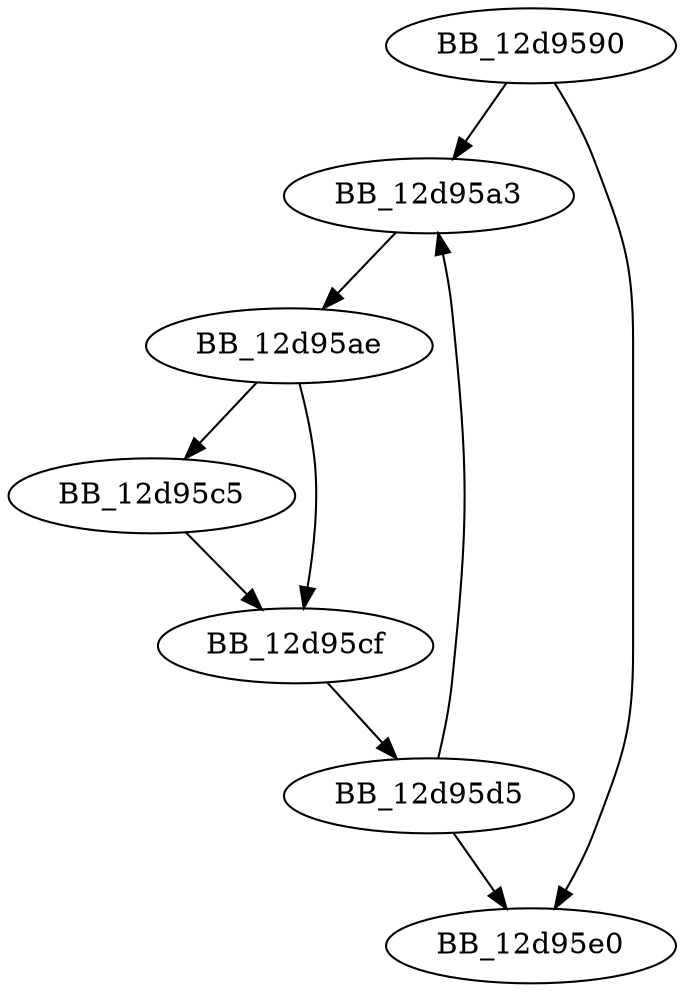 DiGraph sub_12D9590{
BB_12d9590->BB_12d95a3
BB_12d9590->BB_12d95e0
BB_12d95a3->BB_12d95ae
BB_12d95ae->BB_12d95c5
BB_12d95ae->BB_12d95cf
BB_12d95c5->BB_12d95cf
BB_12d95cf->BB_12d95d5
BB_12d95d5->BB_12d95a3
BB_12d95d5->BB_12d95e0
}

